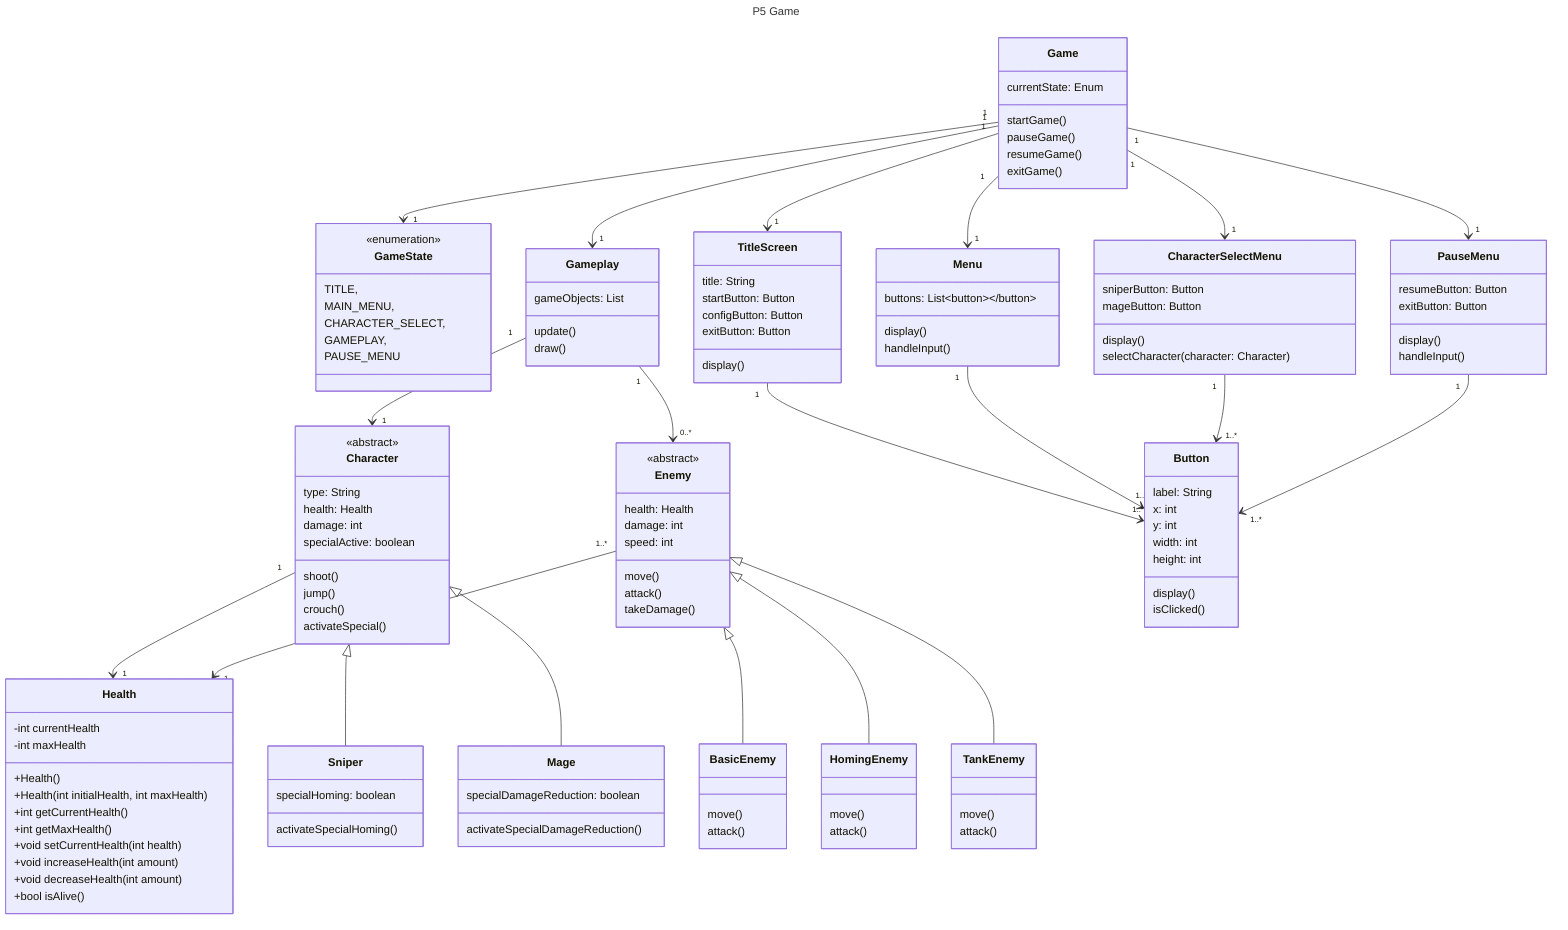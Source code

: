 ---
title: P5 Game
---

classDiagram
    class GameState {
        <<enumeration>>
        TITLE,
        MAIN_MENU,
        CHARACTER_SELECT,
        GAMEPLAY,
        PAUSE_MENU
    }

    class Game {
        currentState: Enum<State>
        startGame()
        pauseGame()
        resumeGame()
        exitGame()
    }

    class Gameplay {
        gameObjects: List<GameObject>
        update()
        draw()
    }

    class TitleScreen {
        title: String
        startButton: Button
        configButton: Button
        exitButton: Button
        display()
    }

    class Menu {
        buttons: List<Button>
        display()
        handleInput()
    }

    class CharacterSelectMenu {
        sniperButton: Button
        mageButton: Button
        display()
        selectCharacter(character: Character)
    }

    class PauseMenu {
        resumeButton: Button
        exitButton: Button
        display()
        handleInput()
    }

    class Character {
        <<abstract>>
        type: String
        health: Health
        damage: int
        specialActive: boolean
        shoot()
        jump()
        crouch()
        activateSpecial()
    }

    class Sniper {
        specialHoming: boolean
        activateSpecialHoming()
    }

    class Mage {
        specialDamageReduction: boolean
        activateSpecialDamageReduction()
    }

    class Enemy {
        <<abstract>>
        health: Health
        damage: int
        speed: int
        move()
        attack()
        takeDamage()
    }

    class BasicEnemy {
        move()
        attack()
    }

    class HomingEnemy {
        move()
        attack()
    }

    class TankEnemy {
        move()
        attack()
    }

    class Button {
        label: String
        x: int
        y: int
        width: int
        height: int
        display()
        isClicked()
    }

    class Health {
        -int currentHealth
        -int maxHealth
        +Health()
        +Health(int initialHealth, int maxHealth)
        +int getCurrentHealth()
        +int getMaxHealth()
        +void setCurrentHealth(int health)
        +void increaseHealth(int amount)
        +void decreaseHealth(int amount)
        +bool isAlive()
    }

    Game "1" --> "1" TitleScreen
    Game "1" --> "1" Menu
    Game "1" --> "1" CharacterSelectMenu
    Game "1" --> "1" PauseMenu
    Game "1" --> "1" Gameplay
    Game "1" --> "1" GameState
    Gameplay "1" --> "1" Character
    Gameplay "1" --> "0..*" Enemy
    TitleScreen "1" --> "1..*" Button
    Menu "1" --> "1..*" Button
    CharacterSelectMenu "1" --> "1..*" Button
    PauseMenu "1" --> "1..*" Button
    Character "1" --> "1" Health
    Enemy "1..*" --> "1" Health
    Character <|-- Sniper
    Character <|-- Mage
    Enemy <|-- BasicEnemy
    Enemy <|-- HomingEnemy
    Enemy <|-- TankEnemy
